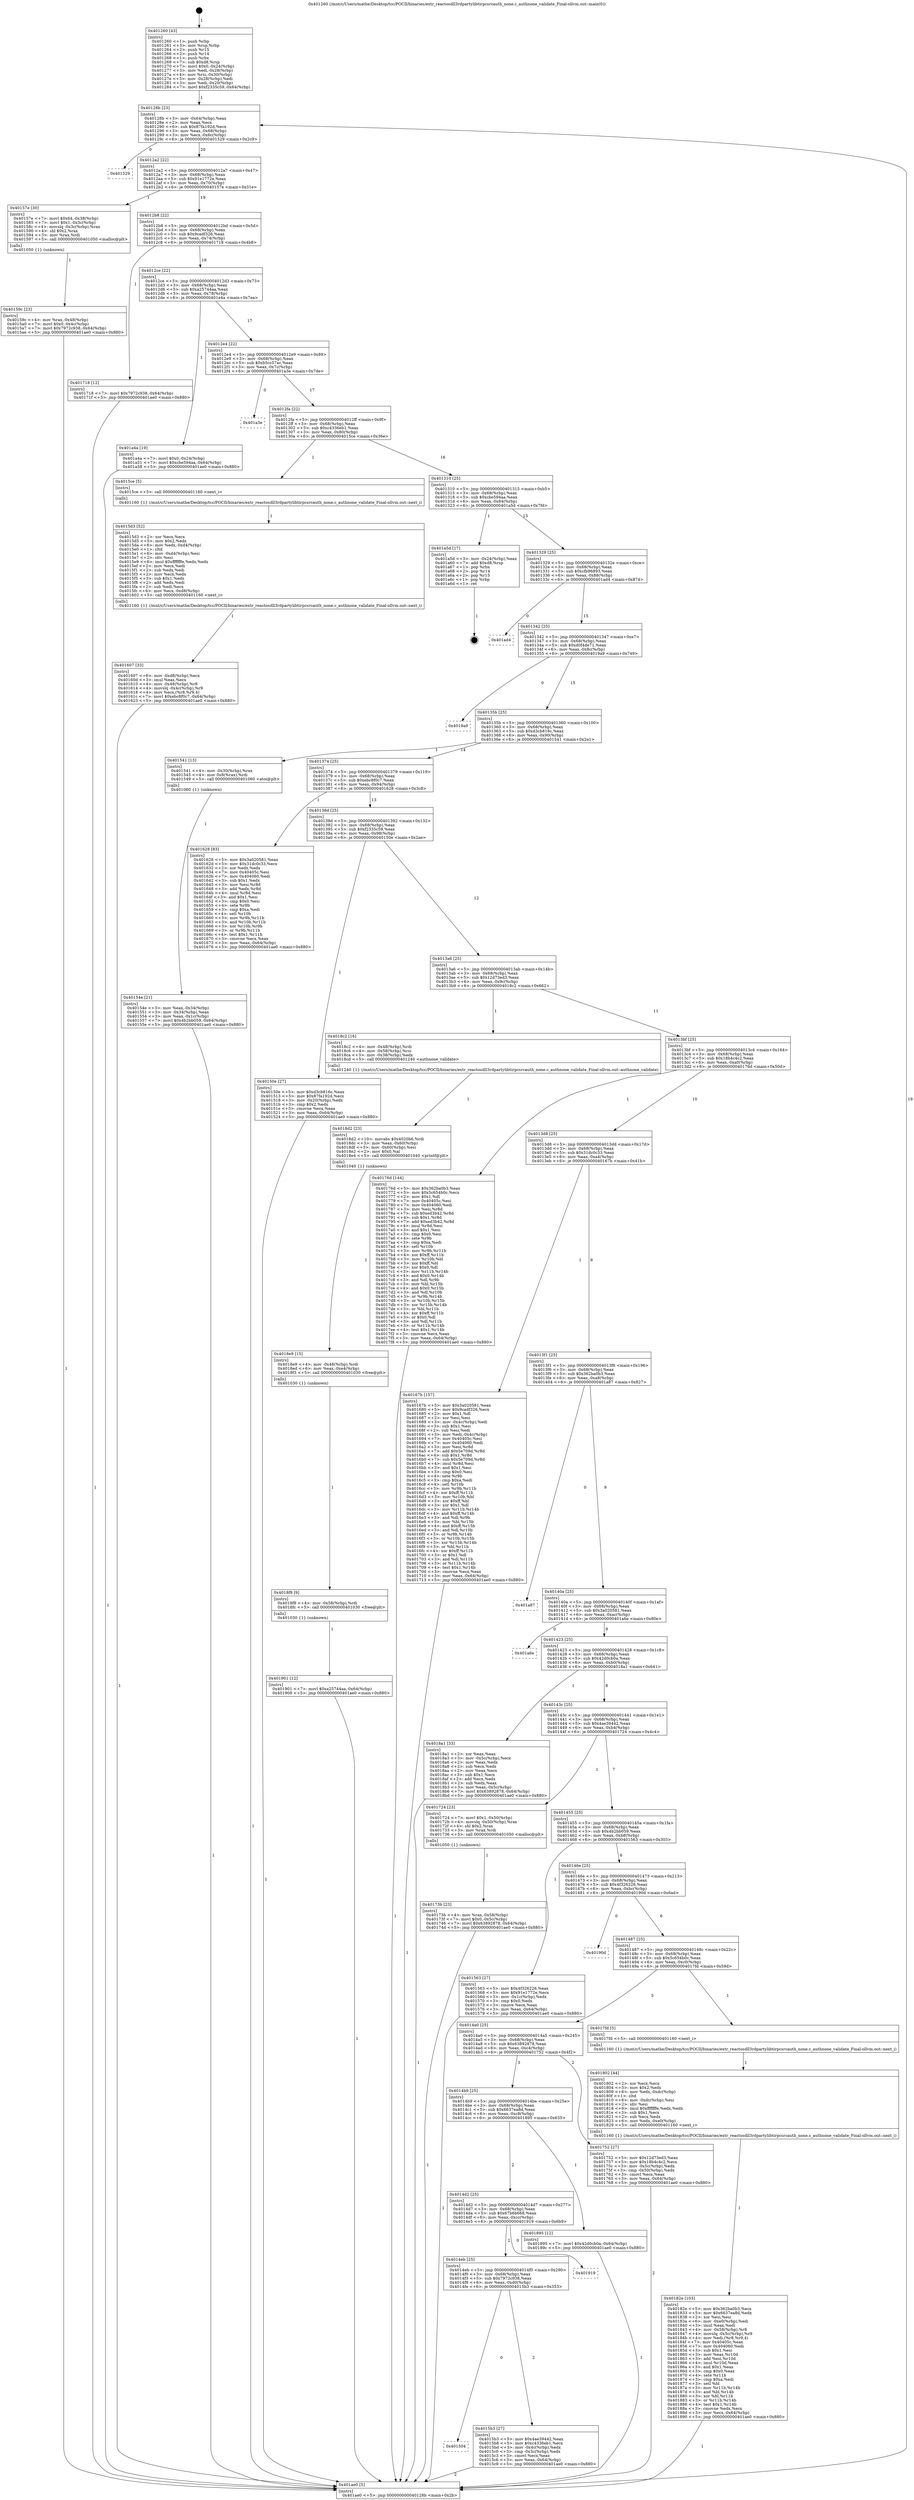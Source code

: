 digraph "0x401260" {
  label = "0x401260 (/mnt/c/Users/mathe/Desktop/tcc/POCII/binaries/extr_reactosdll3rdpartylibtirpcsrcauth_none.c_authnone_validate_Final-ollvm.out::main(0))"
  labelloc = "t"
  node[shape=record]

  Entry [label="",width=0.3,height=0.3,shape=circle,fillcolor=black,style=filled]
  "0x40128b" [label="{
     0x40128b [23]\l
     | [instrs]\l
     &nbsp;&nbsp;0x40128b \<+3\>: mov -0x64(%rbp),%eax\l
     &nbsp;&nbsp;0x40128e \<+2\>: mov %eax,%ecx\l
     &nbsp;&nbsp;0x401290 \<+6\>: sub $0x87fa192d,%ecx\l
     &nbsp;&nbsp;0x401296 \<+3\>: mov %eax,-0x68(%rbp)\l
     &nbsp;&nbsp;0x401299 \<+3\>: mov %ecx,-0x6c(%rbp)\l
     &nbsp;&nbsp;0x40129c \<+6\>: je 0000000000401529 \<main+0x2c9\>\l
  }"]
  "0x401529" [label="{
     0x401529\l
  }", style=dashed]
  "0x4012a2" [label="{
     0x4012a2 [22]\l
     | [instrs]\l
     &nbsp;&nbsp;0x4012a2 \<+5\>: jmp 00000000004012a7 \<main+0x47\>\l
     &nbsp;&nbsp;0x4012a7 \<+3\>: mov -0x68(%rbp),%eax\l
     &nbsp;&nbsp;0x4012aa \<+5\>: sub $0x91e1772e,%eax\l
     &nbsp;&nbsp;0x4012af \<+3\>: mov %eax,-0x70(%rbp)\l
     &nbsp;&nbsp;0x4012b2 \<+6\>: je 000000000040157e \<main+0x31e\>\l
  }"]
  Exit [label="",width=0.3,height=0.3,shape=circle,fillcolor=black,style=filled,peripheries=2]
  "0x40157e" [label="{
     0x40157e [30]\l
     | [instrs]\l
     &nbsp;&nbsp;0x40157e \<+7\>: movl $0x64,-0x38(%rbp)\l
     &nbsp;&nbsp;0x401585 \<+7\>: movl $0x1,-0x3c(%rbp)\l
     &nbsp;&nbsp;0x40158c \<+4\>: movslq -0x3c(%rbp),%rax\l
     &nbsp;&nbsp;0x401590 \<+4\>: shl $0x2,%rax\l
     &nbsp;&nbsp;0x401594 \<+3\>: mov %rax,%rdi\l
     &nbsp;&nbsp;0x401597 \<+5\>: call 0000000000401050 \<malloc@plt\>\l
     | [calls]\l
     &nbsp;&nbsp;0x401050 \{1\} (unknown)\l
  }"]
  "0x4012b8" [label="{
     0x4012b8 [22]\l
     | [instrs]\l
     &nbsp;&nbsp;0x4012b8 \<+5\>: jmp 00000000004012bd \<main+0x5d\>\l
     &nbsp;&nbsp;0x4012bd \<+3\>: mov -0x68(%rbp),%eax\l
     &nbsp;&nbsp;0x4012c0 \<+5\>: sub $0x9cadf326,%eax\l
     &nbsp;&nbsp;0x4012c5 \<+3\>: mov %eax,-0x74(%rbp)\l
     &nbsp;&nbsp;0x4012c8 \<+6\>: je 0000000000401718 \<main+0x4b8\>\l
  }"]
  "0x401901" [label="{
     0x401901 [12]\l
     | [instrs]\l
     &nbsp;&nbsp;0x401901 \<+7\>: movl $0xa25744aa,-0x64(%rbp)\l
     &nbsp;&nbsp;0x401908 \<+5\>: jmp 0000000000401ae0 \<main+0x880\>\l
  }"]
  "0x401718" [label="{
     0x401718 [12]\l
     | [instrs]\l
     &nbsp;&nbsp;0x401718 \<+7\>: movl $0x7972c938,-0x64(%rbp)\l
     &nbsp;&nbsp;0x40171f \<+5\>: jmp 0000000000401ae0 \<main+0x880\>\l
  }"]
  "0x4012ce" [label="{
     0x4012ce [22]\l
     | [instrs]\l
     &nbsp;&nbsp;0x4012ce \<+5\>: jmp 00000000004012d3 \<main+0x73\>\l
     &nbsp;&nbsp;0x4012d3 \<+3\>: mov -0x68(%rbp),%eax\l
     &nbsp;&nbsp;0x4012d6 \<+5\>: sub $0xa25744aa,%eax\l
     &nbsp;&nbsp;0x4012db \<+3\>: mov %eax,-0x78(%rbp)\l
     &nbsp;&nbsp;0x4012de \<+6\>: je 0000000000401a4a \<main+0x7ea\>\l
  }"]
  "0x4018f8" [label="{
     0x4018f8 [9]\l
     | [instrs]\l
     &nbsp;&nbsp;0x4018f8 \<+4\>: mov -0x58(%rbp),%rdi\l
     &nbsp;&nbsp;0x4018fc \<+5\>: call 0000000000401030 \<free@plt\>\l
     | [calls]\l
     &nbsp;&nbsp;0x401030 \{1\} (unknown)\l
  }"]
  "0x401a4a" [label="{
     0x401a4a [19]\l
     | [instrs]\l
     &nbsp;&nbsp;0x401a4a \<+7\>: movl $0x0,-0x24(%rbp)\l
     &nbsp;&nbsp;0x401a51 \<+7\>: movl $0xcbe594aa,-0x64(%rbp)\l
     &nbsp;&nbsp;0x401a58 \<+5\>: jmp 0000000000401ae0 \<main+0x880\>\l
  }"]
  "0x4012e4" [label="{
     0x4012e4 [22]\l
     | [instrs]\l
     &nbsp;&nbsp;0x4012e4 \<+5\>: jmp 00000000004012e9 \<main+0x89\>\l
     &nbsp;&nbsp;0x4012e9 \<+3\>: mov -0x68(%rbp),%eax\l
     &nbsp;&nbsp;0x4012ec \<+5\>: sub $0xb5cc57ac,%eax\l
     &nbsp;&nbsp;0x4012f1 \<+3\>: mov %eax,-0x7c(%rbp)\l
     &nbsp;&nbsp;0x4012f4 \<+6\>: je 0000000000401a3e \<main+0x7de\>\l
  }"]
  "0x4018e9" [label="{
     0x4018e9 [15]\l
     | [instrs]\l
     &nbsp;&nbsp;0x4018e9 \<+4\>: mov -0x48(%rbp),%rdi\l
     &nbsp;&nbsp;0x4018ed \<+6\>: mov %eax,-0xe4(%rbp)\l
     &nbsp;&nbsp;0x4018f3 \<+5\>: call 0000000000401030 \<free@plt\>\l
     | [calls]\l
     &nbsp;&nbsp;0x401030 \{1\} (unknown)\l
  }"]
  "0x401a3e" [label="{
     0x401a3e\l
  }", style=dashed]
  "0x4012fa" [label="{
     0x4012fa [22]\l
     | [instrs]\l
     &nbsp;&nbsp;0x4012fa \<+5\>: jmp 00000000004012ff \<main+0x9f\>\l
     &nbsp;&nbsp;0x4012ff \<+3\>: mov -0x68(%rbp),%eax\l
     &nbsp;&nbsp;0x401302 \<+5\>: sub $0xc4336eb1,%eax\l
     &nbsp;&nbsp;0x401307 \<+3\>: mov %eax,-0x80(%rbp)\l
     &nbsp;&nbsp;0x40130a \<+6\>: je 00000000004015ce \<main+0x36e\>\l
  }"]
  "0x4018d2" [label="{
     0x4018d2 [23]\l
     | [instrs]\l
     &nbsp;&nbsp;0x4018d2 \<+10\>: movabs $0x4020b6,%rdi\l
     &nbsp;&nbsp;0x4018dc \<+3\>: mov %eax,-0x60(%rbp)\l
     &nbsp;&nbsp;0x4018df \<+3\>: mov -0x60(%rbp),%esi\l
     &nbsp;&nbsp;0x4018e2 \<+2\>: mov $0x0,%al\l
     &nbsp;&nbsp;0x4018e4 \<+5\>: call 0000000000401040 \<printf@plt\>\l
     | [calls]\l
     &nbsp;&nbsp;0x401040 \{1\} (unknown)\l
  }"]
  "0x4015ce" [label="{
     0x4015ce [5]\l
     | [instrs]\l
     &nbsp;&nbsp;0x4015ce \<+5\>: call 0000000000401160 \<next_i\>\l
     | [calls]\l
     &nbsp;&nbsp;0x401160 \{1\} (/mnt/c/Users/mathe/Desktop/tcc/POCII/binaries/extr_reactosdll3rdpartylibtirpcsrcauth_none.c_authnone_validate_Final-ollvm.out::next_i)\l
  }"]
  "0x401310" [label="{
     0x401310 [25]\l
     | [instrs]\l
     &nbsp;&nbsp;0x401310 \<+5\>: jmp 0000000000401315 \<main+0xb5\>\l
     &nbsp;&nbsp;0x401315 \<+3\>: mov -0x68(%rbp),%eax\l
     &nbsp;&nbsp;0x401318 \<+5\>: sub $0xcbe594aa,%eax\l
     &nbsp;&nbsp;0x40131d \<+6\>: mov %eax,-0x84(%rbp)\l
     &nbsp;&nbsp;0x401323 \<+6\>: je 0000000000401a5d \<main+0x7fd\>\l
  }"]
  "0x40182e" [label="{
     0x40182e [103]\l
     | [instrs]\l
     &nbsp;&nbsp;0x40182e \<+5\>: mov $0x362ba0b3,%ecx\l
     &nbsp;&nbsp;0x401833 \<+5\>: mov $0x6637ea8d,%edx\l
     &nbsp;&nbsp;0x401838 \<+2\>: xor %esi,%esi\l
     &nbsp;&nbsp;0x40183a \<+6\>: mov -0xe0(%rbp),%edi\l
     &nbsp;&nbsp;0x401840 \<+3\>: imul %eax,%edi\l
     &nbsp;&nbsp;0x401843 \<+4\>: mov -0x58(%rbp),%r8\l
     &nbsp;&nbsp;0x401847 \<+4\>: movslq -0x5c(%rbp),%r9\l
     &nbsp;&nbsp;0x40184b \<+4\>: mov %edi,(%r8,%r9,4)\l
     &nbsp;&nbsp;0x40184f \<+7\>: mov 0x40405c,%eax\l
     &nbsp;&nbsp;0x401856 \<+7\>: mov 0x404060,%edi\l
     &nbsp;&nbsp;0x40185d \<+3\>: sub $0x1,%esi\l
     &nbsp;&nbsp;0x401860 \<+3\>: mov %eax,%r10d\l
     &nbsp;&nbsp;0x401863 \<+3\>: add %esi,%r10d\l
     &nbsp;&nbsp;0x401866 \<+4\>: imul %r10d,%eax\l
     &nbsp;&nbsp;0x40186a \<+3\>: and $0x1,%eax\l
     &nbsp;&nbsp;0x40186d \<+3\>: cmp $0x0,%eax\l
     &nbsp;&nbsp;0x401870 \<+4\>: sete %r11b\l
     &nbsp;&nbsp;0x401874 \<+3\>: cmp $0xa,%edi\l
     &nbsp;&nbsp;0x401877 \<+3\>: setl %bl\l
     &nbsp;&nbsp;0x40187a \<+3\>: mov %r11b,%r14b\l
     &nbsp;&nbsp;0x40187d \<+3\>: and %bl,%r14b\l
     &nbsp;&nbsp;0x401880 \<+3\>: xor %bl,%r11b\l
     &nbsp;&nbsp;0x401883 \<+3\>: or %r11b,%r14b\l
     &nbsp;&nbsp;0x401886 \<+4\>: test $0x1,%r14b\l
     &nbsp;&nbsp;0x40188a \<+3\>: cmovne %edx,%ecx\l
     &nbsp;&nbsp;0x40188d \<+3\>: mov %ecx,-0x64(%rbp)\l
     &nbsp;&nbsp;0x401890 \<+5\>: jmp 0000000000401ae0 \<main+0x880\>\l
  }"]
  "0x401a5d" [label="{
     0x401a5d [17]\l
     | [instrs]\l
     &nbsp;&nbsp;0x401a5d \<+3\>: mov -0x24(%rbp),%eax\l
     &nbsp;&nbsp;0x401a60 \<+7\>: add $0xd8,%rsp\l
     &nbsp;&nbsp;0x401a67 \<+1\>: pop %rbx\l
     &nbsp;&nbsp;0x401a68 \<+2\>: pop %r14\l
     &nbsp;&nbsp;0x401a6a \<+2\>: pop %r15\l
     &nbsp;&nbsp;0x401a6c \<+1\>: pop %rbp\l
     &nbsp;&nbsp;0x401a6d \<+1\>: ret\l
  }"]
  "0x401329" [label="{
     0x401329 [25]\l
     | [instrs]\l
     &nbsp;&nbsp;0x401329 \<+5\>: jmp 000000000040132e \<main+0xce\>\l
     &nbsp;&nbsp;0x40132e \<+3\>: mov -0x68(%rbp),%eax\l
     &nbsp;&nbsp;0x401331 \<+5\>: sub $0xcfb96893,%eax\l
     &nbsp;&nbsp;0x401336 \<+6\>: mov %eax,-0x88(%rbp)\l
     &nbsp;&nbsp;0x40133c \<+6\>: je 0000000000401ad4 \<main+0x874\>\l
  }"]
  "0x401802" [label="{
     0x401802 [44]\l
     | [instrs]\l
     &nbsp;&nbsp;0x401802 \<+2\>: xor %ecx,%ecx\l
     &nbsp;&nbsp;0x401804 \<+5\>: mov $0x2,%edx\l
     &nbsp;&nbsp;0x401809 \<+6\>: mov %edx,-0xdc(%rbp)\l
     &nbsp;&nbsp;0x40180f \<+1\>: cltd\l
     &nbsp;&nbsp;0x401810 \<+6\>: mov -0xdc(%rbp),%esi\l
     &nbsp;&nbsp;0x401816 \<+2\>: idiv %esi\l
     &nbsp;&nbsp;0x401818 \<+6\>: imul $0xfffffffe,%edx,%edx\l
     &nbsp;&nbsp;0x40181e \<+3\>: sub $0x1,%ecx\l
     &nbsp;&nbsp;0x401821 \<+2\>: sub %ecx,%edx\l
     &nbsp;&nbsp;0x401823 \<+6\>: mov %edx,-0xe0(%rbp)\l
     &nbsp;&nbsp;0x401829 \<+5\>: call 0000000000401160 \<next_i\>\l
     | [calls]\l
     &nbsp;&nbsp;0x401160 \{1\} (/mnt/c/Users/mathe/Desktop/tcc/POCII/binaries/extr_reactosdll3rdpartylibtirpcsrcauth_none.c_authnone_validate_Final-ollvm.out::next_i)\l
  }"]
  "0x401ad4" [label="{
     0x401ad4\l
  }", style=dashed]
  "0x401342" [label="{
     0x401342 [25]\l
     | [instrs]\l
     &nbsp;&nbsp;0x401342 \<+5\>: jmp 0000000000401347 \<main+0xe7\>\l
     &nbsp;&nbsp;0x401347 \<+3\>: mov -0x68(%rbp),%eax\l
     &nbsp;&nbsp;0x40134a \<+5\>: sub $0xd0f4de71,%eax\l
     &nbsp;&nbsp;0x40134f \<+6\>: mov %eax,-0x8c(%rbp)\l
     &nbsp;&nbsp;0x401355 \<+6\>: je 00000000004019a9 \<main+0x749\>\l
  }"]
  "0x40173b" [label="{
     0x40173b [23]\l
     | [instrs]\l
     &nbsp;&nbsp;0x40173b \<+4\>: mov %rax,-0x58(%rbp)\l
     &nbsp;&nbsp;0x40173f \<+7\>: movl $0x0,-0x5c(%rbp)\l
     &nbsp;&nbsp;0x401746 \<+7\>: movl $0x63892878,-0x64(%rbp)\l
     &nbsp;&nbsp;0x40174d \<+5\>: jmp 0000000000401ae0 \<main+0x880\>\l
  }"]
  "0x4019a9" [label="{
     0x4019a9\l
  }", style=dashed]
  "0x40135b" [label="{
     0x40135b [25]\l
     | [instrs]\l
     &nbsp;&nbsp;0x40135b \<+5\>: jmp 0000000000401360 \<main+0x100\>\l
     &nbsp;&nbsp;0x401360 \<+3\>: mov -0x68(%rbp),%eax\l
     &nbsp;&nbsp;0x401363 \<+5\>: sub $0xd3cb816c,%eax\l
     &nbsp;&nbsp;0x401368 \<+6\>: mov %eax,-0x90(%rbp)\l
     &nbsp;&nbsp;0x40136e \<+6\>: je 0000000000401541 \<main+0x2e1\>\l
  }"]
  "0x401607" [label="{
     0x401607 [33]\l
     | [instrs]\l
     &nbsp;&nbsp;0x401607 \<+6\>: mov -0xd8(%rbp),%ecx\l
     &nbsp;&nbsp;0x40160d \<+3\>: imul %eax,%ecx\l
     &nbsp;&nbsp;0x401610 \<+4\>: mov -0x48(%rbp),%r8\l
     &nbsp;&nbsp;0x401614 \<+4\>: movslq -0x4c(%rbp),%r9\l
     &nbsp;&nbsp;0x401618 \<+4\>: mov %ecx,(%r8,%r9,4)\l
     &nbsp;&nbsp;0x40161c \<+7\>: movl $0xebc8f0c7,-0x64(%rbp)\l
     &nbsp;&nbsp;0x401623 \<+5\>: jmp 0000000000401ae0 \<main+0x880\>\l
  }"]
  "0x401541" [label="{
     0x401541 [13]\l
     | [instrs]\l
     &nbsp;&nbsp;0x401541 \<+4\>: mov -0x30(%rbp),%rax\l
     &nbsp;&nbsp;0x401545 \<+4\>: mov 0x8(%rax),%rdi\l
     &nbsp;&nbsp;0x401549 \<+5\>: call 0000000000401060 \<atoi@plt\>\l
     | [calls]\l
     &nbsp;&nbsp;0x401060 \{1\} (unknown)\l
  }"]
  "0x401374" [label="{
     0x401374 [25]\l
     | [instrs]\l
     &nbsp;&nbsp;0x401374 \<+5\>: jmp 0000000000401379 \<main+0x119\>\l
     &nbsp;&nbsp;0x401379 \<+3\>: mov -0x68(%rbp),%eax\l
     &nbsp;&nbsp;0x40137c \<+5\>: sub $0xebc8f0c7,%eax\l
     &nbsp;&nbsp;0x401381 \<+6\>: mov %eax,-0x94(%rbp)\l
     &nbsp;&nbsp;0x401387 \<+6\>: je 0000000000401628 \<main+0x3c8\>\l
  }"]
  "0x4015d3" [label="{
     0x4015d3 [52]\l
     | [instrs]\l
     &nbsp;&nbsp;0x4015d3 \<+2\>: xor %ecx,%ecx\l
     &nbsp;&nbsp;0x4015d5 \<+5\>: mov $0x2,%edx\l
     &nbsp;&nbsp;0x4015da \<+6\>: mov %edx,-0xd4(%rbp)\l
     &nbsp;&nbsp;0x4015e0 \<+1\>: cltd\l
     &nbsp;&nbsp;0x4015e1 \<+6\>: mov -0xd4(%rbp),%esi\l
     &nbsp;&nbsp;0x4015e7 \<+2\>: idiv %esi\l
     &nbsp;&nbsp;0x4015e9 \<+6\>: imul $0xfffffffe,%edx,%edx\l
     &nbsp;&nbsp;0x4015ef \<+2\>: mov %ecx,%edi\l
     &nbsp;&nbsp;0x4015f1 \<+2\>: sub %edx,%edi\l
     &nbsp;&nbsp;0x4015f3 \<+2\>: mov %ecx,%edx\l
     &nbsp;&nbsp;0x4015f5 \<+3\>: sub $0x1,%edx\l
     &nbsp;&nbsp;0x4015f8 \<+2\>: add %edx,%edi\l
     &nbsp;&nbsp;0x4015fa \<+2\>: sub %edi,%ecx\l
     &nbsp;&nbsp;0x4015fc \<+6\>: mov %ecx,-0xd8(%rbp)\l
     &nbsp;&nbsp;0x401602 \<+5\>: call 0000000000401160 \<next_i\>\l
     | [calls]\l
     &nbsp;&nbsp;0x401160 \{1\} (/mnt/c/Users/mathe/Desktop/tcc/POCII/binaries/extr_reactosdll3rdpartylibtirpcsrcauth_none.c_authnone_validate_Final-ollvm.out::next_i)\l
  }"]
  "0x401628" [label="{
     0x401628 [83]\l
     | [instrs]\l
     &nbsp;&nbsp;0x401628 \<+5\>: mov $0x3a020581,%eax\l
     &nbsp;&nbsp;0x40162d \<+5\>: mov $0x31dc0c33,%ecx\l
     &nbsp;&nbsp;0x401632 \<+2\>: xor %edx,%edx\l
     &nbsp;&nbsp;0x401634 \<+7\>: mov 0x40405c,%esi\l
     &nbsp;&nbsp;0x40163b \<+7\>: mov 0x404060,%edi\l
     &nbsp;&nbsp;0x401642 \<+3\>: sub $0x1,%edx\l
     &nbsp;&nbsp;0x401645 \<+3\>: mov %esi,%r8d\l
     &nbsp;&nbsp;0x401648 \<+3\>: add %edx,%r8d\l
     &nbsp;&nbsp;0x40164b \<+4\>: imul %r8d,%esi\l
     &nbsp;&nbsp;0x40164f \<+3\>: and $0x1,%esi\l
     &nbsp;&nbsp;0x401652 \<+3\>: cmp $0x0,%esi\l
     &nbsp;&nbsp;0x401655 \<+4\>: sete %r9b\l
     &nbsp;&nbsp;0x401659 \<+3\>: cmp $0xa,%edi\l
     &nbsp;&nbsp;0x40165c \<+4\>: setl %r10b\l
     &nbsp;&nbsp;0x401660 \<+3\>: mov %r9b,%r11b\l
     &nbsp;&nbsp;0x401663 \<+3\>: and %r10b,%r11b\l
     &nbsp;&nbsp;0x401666 \<+3\>: xor %r10b,%r9b\l
     &nbsp;&nbsp;0x401669 \<+3\>: or %r9b,%r11b\l
     &nbsp;&nbsp;0x40166c \<+4\>: test $0x1,%r11b\l
     &nbsp;&nbsp;0x401670 \<+3\>: cmovne %ecx,%eax\l
     &nbsp;&nbsp;0x401673 \<+3\>: mov %eax,-0x64(%rbp)\l
     &nbsp;&nbsp;0x401676 \<+5\>: jmp 0000000000401ae0 \<main+0x880\>\l
  }"]
  "0x40138d" [label="{
     0x40138d [25]\l
     | [instrs]\l
     &nbsp;&nbsp;0x40138d \<+5\>: jmp 0000000000401392 \<main+0x132\>\l
     &nbsp;&nbsp;0x401392 \<+3\>: mov -0x68(%rbp),%eax\l
     &nbsp;&nbsp;0x401395 \<+5\>: sub $0xf2335c59,%eax\l
     &nbsp;&nbsp;0x40139a \<+6\>: mov %eax,-0x98(%rbp)\l
     &nbsp;&nbsp;0x4013a0 \<+6\>: je 000000000040150e \<main+0x2ae\>\l
  }"]
  "0x401504" [label="{
     0x401504\l
  }", style=dashed]
  "0x40150e" [label="{
     0x40150e [27]\l
     | [instrs]\l
     &nbsp;&nbsp;0x40150e \<+5\>: mov $0xd3cb816c,%eax\l
     &nbsp;&nbsp;0x401513 \<+5\>: mov $0x87fa192d,%ecx\l
     &nbsp;&nbsp;0x401518 \<+3\>: mov -0x20(%rbp),%edx\l
     &nbsp;&nbsp;0x40151b \<+3\>: cmp $0x2,%edx\l
     &nbsp;&nbsp;0x40151e \<+3\>: cmovne %ecx,%eax\l
     &nbsp;&nbsp;0x401521 \<+3\>: mov %eax,-0x64(%rbp)\l
     &nbsp;&nbsp;0x401524 \<+5\>: jmp 0000000000401ae0 \<main+0x880\>\l
  }"]
  "0x4013a6" [label="{
     0x4013a6 [25]\l
     | [instrs]\l
     &nbsp;&nbsp;0x4013a6 \<+5\>: jmp 00000000004013ab \<main+0x14b\>\l
     &nbsp;&nbsp;0x4013ab \<+3\>: mov -0x68(%rbp),%eax\l
     &nbsp;&nbsp;0x4013ae \<+5\>: sub $0x12d73ed3,%eax\l
     &nbsp;&nbsp;0x4013b3 \<+6\>: mov %eax,-0x9c(%rbp)\l
     &nbsp;&nbsp;0x4013b9 \<+6\>: je 00000000004018c2 \<main+0x662\>\l
  }"]
  "0x401ae0" [label="{
     0x401ae0 [5]\l
     | [instrs]\l
     &nbsp;&nbsp;0x401ae0 \<+5\>: jmp 000000000040128b \<main+0x2b\>\l
  }"]
  "0x401260" [label="{
     0x401260 [43]\l
     | [instrs]\l
     &nbsp;&nbsp;0x401260 \<+1\>: push %rbp\l
     &nbsp;&nbsp;0x401261 \<+3\>: mov %rsp,%rbp\l
     &nbsp;&nbsp;0x401264 \<+2\>: push %r15\l
     &nbsp;&nbsp;0x401266 \<+2\>: push %r14\l
     &nbsp;&nbsp;0x401268 \<+1\>: push %rbx\l
     &nbsp;&nbsp;0x401269 \<+7\>: sub $0xd8,%rsp\l
     &nbsp;&nbsp;0x401270 \<+7\>: movl $0x0,-0x24(%rbp)\l
     &nbsp;&nbsp;0x401277 \<+3\>: mov %edi,-0x28(%rbp)\l
     &nbsp;&nbsp;0x40127a \<+4\>: mov %rsi,-0x30(%rbp)\l
     &nbsp;&nbsp;0x40127e \<+3\>: mov -0x28(%rbp),%edi\l
     &nbsp;&nbsp;0x401281 \<+3\>: mov %edi,-0x20(%rbp)\l
     &nbsp;&nbsp;0x401284 \<+7\>: movl $0xf2335c59,-0x64(%rbp)\l
  }"]
  "0x40154e" [label="{
     0x40154e [21]\l
     | [instrs]\l
     &nbsp;&nbsp;0x40154e \<+3\>: mov %eax,-0x34(%rbp)\l
     &nbsp;&nbsp;0x401551 \<+3\>: mov -0x34(%rbp),%eax\l
     &nbsp;&nbsp;0x401554 \<+3\>: mov %eax,-0x1c(%rbp)\l
     &nbsp;&nbsp;0x401557 \<+7\>: movl $0x4b2bb059,-0x64(%rbp)\l
     &nbsp;&nbsp;0x40155e \<+5\>: jmp 0000000000401ae0 \<main+0x880\>\l
  }"]
  "0x4015b3" [label="{
     0x4015b3 [27]\l
     | [instrs]\l
     &nbsp;&nbsp;0x4015b3 \<+5\>: mov $0x4ae39442,%eax\l
     &nbsp;&nbsp;0x4015b8 \<+5\>: mov $0xc4336eb1,%ecx\l
     &nbsp;&nbsp;0x4015bd \<+3\>: mov -0x4c(%rbp),%edx\l
     &nbsp;&nbsp;0x4015c0 \<+3\>: cmp -0x3c(%rbp),%edx\l
     &nbsp;&nbsp;0x4015c3 \<+3\>: cmovl %ecx,%eax\l
     &nbsp;&nbsp;0x4015c6 \<+3\>: mov %eax,-0x64(%rbp)\l
     &nbsp;&nbsp;0x4015c9 \<+5\>: jmp 0000000000401ae0 \<main+0x880\>\l
  }"]
  "0x4018c2" [label="{
     0x4018c2 [16]\l
     | [instrs]\l
     &nbsp;&nbsp;0x4018c2 \<+4\>: mov -0x48(%rbp),%rdi\l
     &nbsp;&nbsp;0x4018c6 \<+4\>: mov -0x58(%rbp),%rsi\l
     &nbsp;&nbsp;0x4018ca \<+3\>: mov -0x38(%rbp),%edx\l
     &nbsp;&nbsp;0x4018cd \<+5\>: call 0000000000401240 \<authnone_validate\>\l
     | [calls]\l
     &nbsp;&nbsp;0x401240 \{1\} (/mnt/c/Users/mathe/Desktop/tcc/POCII/binaries/extr_reactosdll3rdpartylibtirpcsrcauth_none.c_authnone_validate_Final-ollvm.out::authnone_validate)\l
  }"]
  "0x4013bf" [label="{
     0x4013bf [25]\l
     | [instrs]\l
     &nbsp;&nbsp;0x4013bf \<+5\>: jmp 00000000004013c4 \<main+0x164\>\l
     &nbsp;&nbsp;0x4013c4 \<+3\>: mov -0x68(%rbp),%eax\l
     &nbsp;&nbsp;0x4013c7 \<+5\>: sub $0x18b4c4c2,%eax\l
     &nbsp;&nbsp;0x4013cc \<+6\>: mov %eax,-0xa0(%rbp)\l
     &nbsp;&nbsp;0x4013d2 \<+6\>: je 000000000040176d \<main+0x50d\>\l
  }"]
  "0x4014eb" [label="{
     0x4014eb [25]\l
     | [instrs]\l
     &nbsp;&nbsp;0x4014eb \<+5\>: jmp 00000000004014f0 \<main+0x290\>\l
     &nbsp;&nbsp;0x4014f0 \<+3\>: mov -0x68(%rbp),%eax\l
     &nbsp;&nbsp;0x4014f3 \<+5\>: sub $0x7972c938,%eax\l
     &nbsp;&nbsp;0x4014f8 \<+6\>: mov %eax,-0xd0(%rbp)\l
     &nbsp;&nbsp;0x4014fe \<+6\>: je 00000000004015b3 \<main+0x353\>\l
  }"]
  "0x40176d" [label="{
     0x40176d [144]\l
     | [instrs]\l
     &nbsp;&nbsp;0x40176d \<+5\>: mov $0x362ba0b3,%eax\l
     &nbsp;&nbsp;0x401772 \<+5\>: mov $0x5c654b0c,%ecx\l
     &nbsp;&nbsp;0x401777 \<+2\>: mov $0x1,%dl\l
     &nbsp;&nbsp;0x401779 \<+7\>: mov 0x40405c,%esi\l
     &nbsp;&nbsp;0x401780 \<+7\>: mov 0x404060,%edi\l
     &nbsp;&nbsp;0x401787 \<+3\>: mov %esi,%r8d\l
     &nbsp;&nbsp;0x40178a \<+7\>: sub $0xed3b42,%r8d\l
     &nbsp;&nbsp;0x401791 \<+4\>: sub $0x1,%r8d\l
     &nbsp;&nbsp;0x401795 \<+7\>: add $0xed3b42,%r8d\l
     &nbsp;&nbsp;0x40179c \<+4\>: imul %r8d,%esi\l
     &nbsp;&nbsp;0x4017a0 \<+3\>: and $0x1,%esi\l
     &nbsp;&nbsp;0x4017a3 \<+3\>: cmp $0x0,%esi\l
     &nbsp;&nbsp;0x4017a6 \<+4\>: sete %r9b\l
     &nbsp;&nbsp;0x4017aa \<+3\>: cmp $0xa,%edi\l
     &nbsp;&nbsp;0x4017ad \<+4\>: setl %r10b\l
     &nbsp;&nbsp;0x4017b1 \<+3\>: mov %r9b,%r11b\l
     &nbsp;&nbsp;0x4017b4 \<+4\>: xor $0xff,%r11b\l
     &nbsp;&nbsp;0x4017b8 \<+3\>: mov %r10b,%bl\l
     &nbsp;&nbsp;0x4017bb \<+3\>: xor $0xff,%bl\l
     &nbsp;&nbsp;0x4017be \<+3\>: xor $0x0,%dl\l
     &nbsp;&nbsp;0x4017c1 \<+3\>: mov %r11b,%r14b\l
     &nbsp;&nbsp;0x4017c4 \<+4\>: and $0x0,%r14b\l
     &nbsp;&nbsp;0x4017c8 \<+3\>: and %dl,%r9b\l
     &nbsp;&nbsp;0x4017cb \<+3\>: mov %bl,%r15b\l
     &nbsp;&nbsp;0x4017ce \<+4\>: and $0x0,%r15b\l
     &nbsp;&nbsp;0x4017d2 \<+3\>: and %dl,%r10b\l
     &nbsp;&nbsp;0x4017d5 \<+3\>: or %r9b,%r14b\l
     &nbsp;&nbsp;0x4017d8 \<+3\>: or %r10b,%r15b\l
     &nbsp;&nbsp;0x4017db \<+3\>: xor %r15b,%r14b\l
     &nbsp;&nbsp;0x4017de \<+3\>: or %bl,%r11b\l
     &nbsp;&nbsp;0x4017e1 \<+4\>: xor $0xff,%r11b\l
     &nbsp;&nbsp;0x4017e5 \<+3\>: or $0x0,%dl\l
     &nbsp;&nbsp;0x4017e8 \<+3\>: and %dl,%r11b\l
     &nbsp;&nbsp;0x4017eb \<+3\>: or %r11b,%r14b\l
     &nbsp;&nbsp;0x4017ee \<+4\>: test $0x1,%r14b\l
     &nbsp;&nbsp;0x4017f2 \<+3\>: cmovne %ecx,%eax\l
     &nbsp;&nbsp;0x4017f5 \<+3\>: mov %eax,-0x64(%rbp)\l
     &nbsp;&nbsp;0x4017f8 \<+5\>: jmp 0000000000401ae0 \<main+0x880\>\l
  }"]
  "0x4013d8" [label="{
     0x4013d8 [25]\l
     | [instrs]\l
     &nbsp;&nbsp;0x4013d8 \<+5\>: jmp 00000000004013dd \<main+0x17d\>\l
     &nbsp;&nbsp;0x4013dd \<+3\>: mov -0x68(%rbp),%eax\l
     &nbsp;&nbsp;0x4013e0 \<+5\>: sub $0x31dc0c33,%eax\l
     &nbsp;&nbsp;0x4013e5 \<+6\>: mov %eax,-0xa4(%rbp)\l
     &nbsp;&nbsp;0x4013eb \<+6\>: je 000000000040167b \<main+0x41b\>\l
  }"]
  "0x401919" [label="{
     0x401919\l
  }", style=dashed]
  "0x40167b" [label="{
     0x40167b [157]\l
     | [instrs]\l
     &nbsp;&nbsp;0x40167b \<+5\>: mov $0x3a020581,%eax\l
     &nbsp;&nbsp;0x401680 \<+5\>: mov $0x9cadf326,%ecx\l
     &nbsp;&nbsp;0x401685 \<+2\>: mov $0x1,%dl\l
     &nbsp;&nbsp;0x401687 \<+2\>: xor %esi,%esi\l
     &nbsp;&nbsp;0x401689 \<+3\>: mov -0x4c(%rbp),%edi\l
     &nbsp;&nbsp;0x40168c \<+3\>: sub $0x1,%esi\l
     &nbsp;&nbsp;0x40168f \<+2\>: sub %esi,%edi\l
     &nbsp;&nbsp;0x401691 \<+3\>: mov %edi,-0x4c(%rbp)\l
     &nbsp;&nbsp;0x401694 \<+7\>: mov 0x40405c,%esi\l
     &nbsp;&nbsp;0x40169b \<+7\>: mov 0x404060,%edi\l
     &nbsp;&nbsp;0x4016a2 \<+3\>: mov %esi,%r8d\l
     &nbsp;&nbsp;0x4016a5 \<+7\>: add $0x5e709d,%r8d\l
     &nbsp;&nbsp;0x4016ac \<+4\>: sub $0x1,%r8d\l
     &nbsp;&nbsp;0x4016b0 \<+7\>: sub $0x5e709d,%r8d\l
     &nbsp;&nbsp;0x4016b7 \<+4\>: imul %r8d,%esi\l
     &nbsp;&nbsp;0x4016bb \<+3\>: and $0x1,%esi\l
     &nbsp;&nbsp;0x4016be \<+3\>: cmp $0x0,%esi\l
     &nbsp;&nbsp;0x4016c1 \<+4\>: sete %r9b\l
     &nbsp;&nbsp;0x4016c5 \<+3\>: cmp $0xa,%edi\l
     &nbsp;&nbsp;0x4016c8 \<+4\>: setl %r10b\l
     &nbsp;&nbsp;0x4016cc \<+3\>: mov %r9b,%r11b\l
     &nbsp;&nbsp;0x4016cf \<+4\>: xor $0xff,%r11b\l
     &nbsp;&nbsp;0x4016d3 \<+3\>: mov %r10b,%bl\l
     &nbsp;&nbsp;0x4016d6 \<+3\>: xor $0xff,%bl\l
     &nbsp;&nbsp;0x4016d9 \<+3\>: xor $0x1,%dl\l
     &nbsp;&nbsp;0x4016dc \<+3\>: mov %r11b,%r14b\l
     &nbsp;&nbsp;0x4016df \<+4\>: and $0xff,%r14b\l
     &nbsp;&nbsp;0x4016e3 \<+3\>: and %dl,%r9b\l
     &nbsp;&nbsp;0x4016e6 \<+3\>: mov %bl,%r15b\l
     &nbsp;&nbsp;0x4016e9 \<+4\>: and $0xff,%r15b\l
     &nbsp;&nbsp;0x4016ed \<+3\>: and %dl,%r10b\l
     &nbsp;&nbsp;0x4016f0 \<+3\>: or %r9b,%r14b\l
     &nbsp;&nbsp;0x4016f3 \<+3\>: or %r10b,%r15b\l
     &nbsp;&nbsp;0x4016f6 \<+3\>: xor %r15b,%r14b\l
     &nbsp;&nbsp;0x4016f9 \<+3\>: or %bl,%r11b\l
     &nbsp;&nbsp;0x4016fc \<+4\>: xor $0xff,%r11b\l
     &nbsp;&nbsp;0x401700 \<+3\>: or $0x1,%dl\l
     &nbsp;&nbsp;0x401703 \<+3\>: and %dl,%r11b\l
     &nbsp;&nbsp;0x401706 \<+3\>: or %r11b,%r14b\l
     &nbsp;&nbsp;0x401709 \<+4\>: test $0x1,%r14b\l
     &nbsp;&nbsp;0x40170d \<+3\>: cmovne %ecx,%eax\l
     &nbsp;&nbsp;0x401710 \<+3\>: mov %eax,-0x64(%rbp)\l
     &nbsp;&nbsp;0x401713 \<+5\>: jmp 0000000000401ae0 \<main+0x880\>\l
  }"]
  "0x4013f1" [label="{
     0x4013f1 [25]\l
     | [instrs]\l
     &nbsp;&nbsp;0x4013f1 \<+5\>: jmp 00000000004013f6 \<main+0x196\>\l
     &nbsp;&nbsp;0x4013f6 \<+3\>: mov -0x68(%rbp),%eax\l
     &nbsp;&nbsp;0x4013f9 \<+5\>: sub $0x362ba0b3,%eax\l
     &nbsp;&nbsp;0x4013fe \<+6\>: mov %eax,-0xa8(%rbp)\l
     &nbsp;&nbsp;0x401404 \<+6\>: je 0000000000401a87 \<main+0x827\>\l
  }"]
  "0x4014d2" [label="{
     0x4014d2 [25]\l
     | [instrs]\l
     &nbsp;&nbsp;0x4014d2 \<+5\>: jmp 00000000004014d7 \<main+0x277\>\l
     &nbsp;&nbsp;0x4014d7 \<+3\>: mov -0x68(%rbp),%eax\l
     &nbsp;&nbsp;0x4014da \<+5\>: sub $0x67b6b668,%eax\l
     &nbsp;&nbsp;0x4014df \<+6\>: mov %eax,-0xcc(%rbp)\l
     &nbsp;&nbsp;0x4014e5 \<+6\>: je 0000000000401919 \<main+0x6b9\>\l
  }"]
  "0x401a87" [label="{
     0x401a87\l
  }", style=dashed]
  "0x40140a" [label="{
     0x40140a [25]\l
     | [instrs]\l
     &nbsp;&nbsp;0x40140a \<+5\>: jmp 000000000040140f \<main+0x1af\>\l
     &nbsp;&nbsp;0x40140f \<+3\>: mov -0x68(%rbp),%eax\l
     &nbsp;&nbsp;0x401412 \<+5\>: sub $0x3a020581,%eax\l
     &nbsp;&nbsp;0x401417 \<+6\>: mov %eax,-0xac(%rbp)\l
     &nbsp;&nbsp;0x40141d \<+6\>: je 0000000000401a6e \<main+0x80e\>\l
  }"]
  "0x401895" [label="{
     0x401895 [12]\l
     | [instrs]\l
     &nbsp;&nbsp;0x401895 \<+7\>: movl $0x42d0cb0a,-0x64(%rbp)\l
     &nbsp;&nbsp;0x40189c \<+5\>: jmp 0000000000401ae0 \<main+0x880\>\l
  }"]
  "0x401a6e" [label="{
     0x401a6e\l
  }", style=dashed]
  "0x401423" [label="{
     0x401423 [25]\l
     | [instrs]\l
     &nbsp;&nbsp;0x401423 \<+5\>: jmp 0000000000401428 \<main+0x1c8\>\l
     &nbsp;&nbsp;0x401428 \<+3\>: mov -0x68(%rbp),%eax\l
     &nbsp;&nbsp;0x40142b \<+5\>: sub $0x42d0cb0a,%eax\l
     &nbsp;&nbsp;0x401430 \<+6\>: mov %eax,-0xb0(%rbp)\l
     &nbsp;&nbsp;0x401436 \<+6\>: je 00000000004018a1 \<main+0x641\>\l
  }"]
  "0x4014b9" [label="{
     0x4014b9 [25]\l
     | [instrs]\l
     &nbsp;&nbsp;0x4014b9 \<+5\>: jmp 00000000004014be \<main+0x25e\>\l
     &nbsp;&nbsp;0x4014be \<+3\>: mov -0x68(%rbp),%eax\l
     &nbsp;&nbsp;0x4014c1 \<+5\>: sub $0x6637ea8d,%eax\l
     &nbsp;&nbsp;0x4014c6 \<+6\>: mov %eax,-0xc8(%rbp)\l
     &nbsp;&nbsp;0x4014cc \<+6\>: je 0000000000401895 \<main+0x635\>\l
  }"]
  "0x4018a1" [label="{
     0x4018a1 [33]\l
     | [instrs]\l
     &nbsp;&nbsp;0x4018a1 \<+2\>: xor %eax,%eax\l
     &nbsp;&nbsp;0x4018a3 \<+3\>: mov -0x5c(%rbp),%ecx\l
     &nbsp;&nbsp;0x4018a6 \<+2\>: mov %eax,%edx\l
     &nbsp;&nbsp;0x4018a8 \<+2\>: sub %ecx,%edx\l
     &nbsp;&nbsp;0x4018aa \<+2\>: mov %eax,%ecx\l
     &nbsp;&nbsp;0x4018ac \<+3\>: sub $0x1,%ecx\l
     &nbsp;&nbsp;0x4018af \<+2\>: add %ecx,%edx\l
     &nbsp;&nbsp;0x4018b1 \<+2\>: sub %edx,%eax\l
     &nbsp;&nbsp;0x4018b3 \<+3\>: mov %eax,-0x5c(%rbp)\l
     &nbsp;&nbsp;0x4018b6 \<+7\>: movl $0x63892878,-0x64(%rbp)\l
     &nbsp;&nbsp;0x4018bd \<+5\>: jmp 0000000000401ae0 \<main+0x880\>\l
  }"]
  "0x40143c" [label="{
     0x40143c [25]\l
     | [instrs]\l
     &nbsp;&nbsp;0x40143c \<+5\>: jmp 0000000000401441 \<main+0x1e1\>\l
     &nbsp;&nbsp;0x401441 \<+3\>: mov -0x68(%rbp),%eax\l
     &nbsp;&nbsp;0x401444 \<+5\>: sub $0x4ae39442,%eax\l
     &nbsp;&nbsp;0x401449 \<+6\>: mov %eax,-0xb4(%rbp)\l
     &nbsp;&nbsp;0x40144f \<+6\>: je 0000000000401724 \<main+0x4c4\>\l
  }"]
  "0x401752" [label="{
     0x401752 [27]\l
     | [instrs]\l
     &nbsp;&nbsp;0x401752 \<+5\>: mov $0x12d73ed3,%eax\l
     &nbsp;&nbsp;0x401757 \<+5\>: mov $0x18b4c4c2,%ecx\l
     &nbsp;&nbsp;0x40175c \<+3\>: mov -0x5c(%rbp),%edx\l
     &nbsp;&nbsp;0x40175f \<+3\>: cmp -0x50(%rbp),%edx\l
     &nbsp;&nbsp;0x401762 \<+3\>: cmovl %ecx,%eax\l
     &nbsp;&nbsp;0x401765 \<+3\>: mov %eax,-0x64(%rbp)\l
     &nbsp;&nbsp;0x401768 \<+5\>: jmp 0000000000401ae0 \<main+0x880\>\l
  }"]
  "0x401724" [label="{
     0x401724 [23]\l
     | [instrs]\l
     &nbsp;&nbsp;0x401724 \<+7\>: movl $0x1,-0x50(%rbp)\l
     &nbsp;&nbsp;0x40172b \<+4\>: movslq -0x50(%rbp),%rax\l
     &nbsp;&nbsp;0x40172f \<+4\>: shl $0x2,%rax\l
     &nbsp;&nbsp;0x401733 \<+3\>: mov %rax,%rdi\l
     &nbsp;&nbsp;0x401736 \<+5\>: call 0000000000401050 \<malloc@plt\>\l
     | [calls]\l
     &nbsp;&nbsp;0x401050 \{1\} (unknown)\l
  }"]
  "0x401455" [label="{
     0x401455 [25]\l
     | [instrs]\l
     &nbsp;&nbsp;0x401455 \<+5\>: jmp 000000000040145a \<main+0x1fa\>\l
     &nbsp;&nbsp;0x40145a \<+3\>: mov -0x68(%rbp),%eax\l
     &nbsp;&nbsp;0x40145d \<+5\>: sub $0x4b2bb059,%eax\l
     &nbsp;&nbsp;0x401462 \<+6\>: mov %eax,-0xb8(%rbp)\l
     &nbsp;&nbsp;0x401468 \<+6\>: je 0000000000401563 \<main+0x303\>\l
  }"]
  "0x4014a0" [label="{
     0x4014a0 [25]\l
     | [instrs]\l
     &nbsp;&nbsp;0x4014a0 \<+5\>: jmp 00000000004014a5 \<main+0x245\>\l
     &nbsp;&nbsp;0x4014a5 \<+3\>: mov -0x68(%rbp),%eax\l
     &nbsp;&nbsp;0x4014a8 \<+5\>: sub $0x63892878,%eax\l
     &nbsp;&nbsp;0x4014ad \<+6\>: mov %eax,-0xc4(%rbp)\l
     &nbsp;&nbsp;0x4014b3 \<+6\>: je 0000000000401752 \<main+0x4f2\>\l
  }"]
  "0x401563" [label="{
     0x401563 [27]\l
     | [instrs]\l
     &nbsp;&nbsp;0x401563 \<+5\>: mov $0x4f326226,%eax\l
     &nbsp;&nbsp;0x401568 \<+5\>: mov $0x91e1772e,%ecx\l
     &nbsp;&nbsp;0x40156d \<+3\>: mov -0x1c(%rbp),%edx\l
     &nbsp;&nbsp;0x401570 \<+3\>: cmp $0x0,%edx\l
     &nbsp;&nbsp;0x401573 \<+3\>: cmove %ecx,%eax\l
     &nbsp;&nbsp;0x401576 \<+3\>: mov %eax,-0x64(%rbp)\l
     &nbsp;&nbsp;0x401579 \<+5\>: jmp 0000000000401ae0 \<main+0x880\>\l
  }"]
  "0x40146e" [label="{
     0x40146e [25]\l
     | [instrs]\l
     &nbsp;&nbsp;0x40146e \<+5\>: jmp 0000000000401473 \<main+0x213\>\l
     &nbsp;&nbsp;0x401473 \<+3\>: mov -0x68(%rbp),%eax\l
     &nbsp;&nbsp;0x401476 \<+5\>: sub $0x4f326226,%eax\l
     &nbsp;&nbsp;0x40147b \<+6\>: mov %eax,-0xbc(%rbp)\l
     &nbsp;&nbsp;0x401481 \<+6\>: je 000000000040190d \<main+0x6ad\>\l
  }"]
  "0x40159c" [label="{
     0x40159c [23]\l
     | [instrs]\l
     &nbsp;&nbsp;0x40159c \<+4\>: mov %rax,-0x48(%rbp)\l
     &nbsp;&nbsp;0x4015a0 \<+7\>: movl $0x0,-0x4c(%rbp)\l
     &nbsp;&nbsp;0x4015a7 \<+7\>: movl $0x7972c938,-0x64(%rbp)\l
     &nbsp;&nbsp;0x4015ae \<+5\>: jmp 0000000000401ae0 \<main+0x880\>\l
  }"]
  "0x4017fd" [label="{
     0x4017fd [5]\l
     | [instrs]\l
     &nbsp;&nbsp;0x4017fd \<+5\>: call 0000000000401160 \<next_i\>\l
     | [calls]\l
     &nbsp;&nbsp;0x401160 \{1\} (/mnt/c/Users/mathe/Desktop/tcc/POCII/binaries/extr_reactosdll3rdpartylibtirpcsrcauth_none.c_authnone_validate_Final-ollvm.out::next_i)\l
  }"]
  "0x40190d" [label="{
     0x40190d\l
  }", style=dashed]
  "0x401487" [label="{
     0x401487 [25]\l
     | [instrs]\l
     &nbsp;&nbsp;0x401487 \<+5\>: jmp 000000000040148c \<main+0x22c\>\l
     &nbsp;&nbsp;0x40148c \<+3\>: mov -0x68(%rbp),%eax\l
     &nbsp;&nbsp;0x40148f \<+5\>: sub $0x5c654b0c,%eax\l
     &nbsp;&nbsp;0x401494 \<+6\>: mov %eax,-0xc0(%rbp)\l
     &nbsp;&nbsp;0x40149a \<+6\>: je 00000000004017fd \<main+0x59d\>\l
  }"]
  Entry -> "0x401260" [label=" 1"]
  "0x40128b" -> "0x401529" [label=" 0"]
  "0x40128b" -> "0x4012a2" [label=" 20"]
  "0x401a5d" -> Exit [label=" 1"]
  "0x4012a2" -> "0x40157e" [label=" 1"]
  "0x4012a2" -> "0x4012b8" [label=" 19"]
  "0x401a4a" -> "0x401ae0" [label=" 1"]
  "0x4012b8" -> "0x401718" [label=" 1"]
  "0x4012b8" -> "0x4012ce" [label=" 18"]
  "0x401901" -> "0x401ae0" [label=" 1"]
  "0x4012ce" -> "0x401a4a" [label=" 1"]
  "0x4012ce" -> "0x4012e4" [label=" 17"]
  "0x4018f8" -> "0x401901" [label=" 1"]
  "0x4012e4" -> "0x401a3e" [label=" 0"]
  "0x4012e4" -> "0x4012fa" [label=" 17"]
  "0x4018e9" -> "0x4018f8" [label=" 1"]
  "0x4012fa" -> "0x4015ce" [label=" 1"]
  "0x4012fa" -> "0x401310" [label=" 16"]
  "0x4018d2" -> "0x4018e9" [label=" 1"]
  "0x401310" -> "0x401a5d" [label=" 1"]
  "0x401310" -> "0x401329" [label=" 15"]
  "0x4018c2" -> "0x4018d2" [label=" 1"]
  "0x401329" -> "0x401ad4" [label=" 0"]
  "0x401329" -> "0x401342" [label=" 15"]
  "0x4018a1" -> "0x401ae0" [label=" 1"]
  "0x401342" -> "0x4019a9" [label=" 0"]
  "0x401342" -> "0x40135b" [label=" 15"]
  "0x401895" -> "0x401ae0" [label=" 1"]
  "0x40135b" -> "0x401541" [label=" 1"]
  "0x40135b" -> "0x401374" [label=" 14"]
  "0x40182e" -> "0x401ae0" [label=" 1"]
  "0x401374" -> "0x401628" [label=" 1"]
  "0x401374" -> "0x40138d" [label=" 13"]
  "0x401802" -> "0x40182e" [label=" 1"]
  "0x40138d" -> "0x40150e" [label=" 1"]
  "0x40138d" -> "0x4013a6" [label=" 12"]
  "0x40150e" -> "0x401ae0" [label=" 1"]
  "0x401260" -> "0x40128b" [label=" 1"]
  "0x401ae0" -> "0x40128b" [label=" 19"]
  "0x401541" -> "0x40154e" [label=" 1"]
  "0x40154e" -> "0x401ae0" [label=" 1"]
  "0x4017fd" -> "0x401802" [label=" 1"]
  "0x4013a6" -> "0x4018c2" [label=" 1"]
  "0x4013a6" -> "0x4013bf" [label=" 11"]
  "0x40176d" -> "0x401ae0" [label=" 1"]
  "0x4013bf" -> "0x40176d" [label=" 1"]
  "0x4013bf" -> "0x4013d8" [label=" 10"]
  "0x40173b" -> "0x401ae0" [label=" 1"]
  "0x4013d8" -> "0x40167b" [label=" 1"]
  "0x4013d8" -> "0x4013f1" [label=" 9"]
  "0x401724" -> "0x40173b" [label=" 1"]
  "0x4013f1" -> "0x401a87" [label=" 0"]
  "0x4013f1" -> "0x40140a" [label=" 9"]
  "0x40167b" -> "0x401ae0" [label=" 1"]
  "0x40140a" -> "0x401a6e" [label=" 0"]
  "0x40140a" -> "0x401423" [label=" 9"]
  "0x401628" -> "0x401ae0" [label=" 1"]
  "0x401423" -> "0x4018a1" [label=" 1"]
  "0x401423" -> "0x40143c" [label=" 8"]
  "0x4015d3" -> "0x401607" [label=" 1"]
  "0x40143c" -> "0x401724" [label=" 1"]
  "0x40143c" -> "0x401455" [label=" 7"]
  "0x4015ce" -> "0x4015d3" [label=" 1"]
  "0x401455" -> "0x401563" [label=" 1"]
  "0x401455" -> "0x40146e" [label=" 6"]
  "0x401563" -> "0x401ae0" [label=" 1"]
  "0x40157e" -> "0x40159c" [label=" 1"]
  "0x40159c" -> "0x401ae0" [label=" 1"]
  "0x4014eb" -> "0x401504" [label=" 0"]
  "0x40146e" -> "0x40190d" [label=" 0"]
  "0x40146e" -> "0x401487" [label=" 6"]
  "0x4014eb" -> "0x4015b3" [label=" 2"]
  "0x401487" -> "0x4017fd" [label=" 1"]
  "0x401487" -> "0x4014a0" [label=" 5"]
  "0x4015b3" -> "0x401ae0" [label=" 2"]
  "0x4014a0" -> "0x401752" [label=" 2"]
  "0x4014a0" -> "0x4014b9" [label=" 3"]
  "0x401607" -> "0x401ae0" [label=" 1"]
  "0x4014b9" -> "0x401895" [label=" 1"]
  "0x4014b9" -> "0x4014d2" [label=" 2"]
  "0x401718" -> "0x401ae0" [label=" 1"]
  "0x4014d2" -> "0x401919" [label=" 0"]
  "0x4014d2" -> "0x4014eb" [label=" 2"]
  "0x401752" -> "0x401ae0" [label=" 2"]
}
